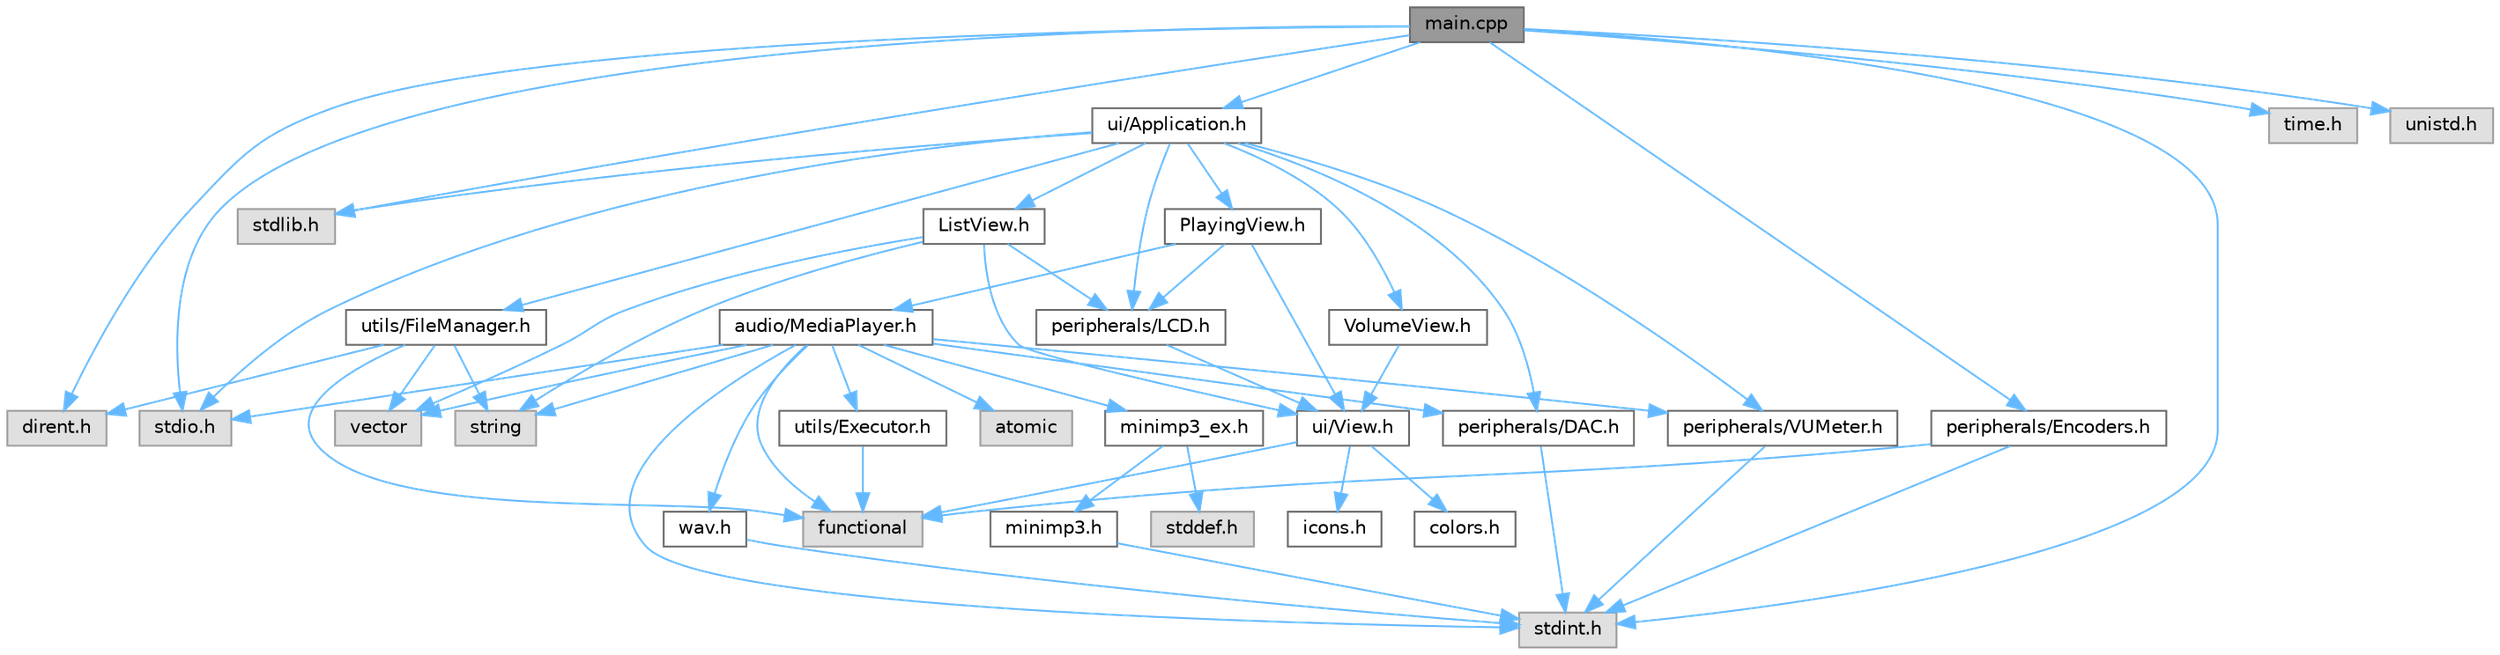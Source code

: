 digraph "main.cpp"
{
 // LATEX_PDF_SIZE
  bgcolor="transparent";
  edge [fontname=Helvetica,fontsize=10,labelfontname=Helvetica,labelfontsize=10];
  node [fontname=Helvetica,fontsize=10,shape=box,height=0.2,width=0.4];
  Node1 [id="Node000001",label="main.cpp",height=0.2,width=0.4,color="gray40", fillcolor="grey60", style="filled", fontcolor="black",tooltip=" "];
  Node1 -> Node2 [id="edge54_Node000001_Node000002",color="steelblue1",style="solid",tooltip=" "];
  Node2 [id="Node000002",label="stdlib.h",height=0.2,width=0.4,color="grey60", fillcolor="#E0E0E0", style="filled",tooltip=" "];
  Node1 -> Node3 [id="edge55_Node000001_Node000003",color="steelblue1",style="solid",tooltip=" "];
  Node3 [id="Node000003",label="stdio.h",height=0.2,width=0.4,color="grey60", fillcolor="#E0E0E0", style="filled",tooltip=" "];
  Node1 -> Node4 [id="edge56_Node000001_Node000004",color="steelblue1",style="solid",tooltip=" "];
  Node4 [id="Node000004",label="stdint.h",height=0.2,width=0.4,color="grey60", fillcolor="#E0E0E0", style="filled",tooltip=" "];
  Node1 -> Node5 [id="edge57_Node000001_Node000005",color="steelblue1",style="solid",tooltip=" "];
  Node5 [id="Node000005",label="time.h",height=0.2,width=0.4,color="grey60", fillcolor="#E0E0E0", style="filled",tooltip=" "];
  Node1 -> Node6 [id="edge58_Node000001_Node000006",color="steelblue1",style="solid",tooltip=" "];
  Node6 [id="Node000006",label="unistd.h",height=0.2,width=0.4,color="grey60", fillcolor="#E0E0E0", style="filled",tooltip=" "];
  Node1 -> Node7 [id="edge59_Node000001_Node000007",color="steelblue1",style="solid",tooltip=" "];
  Node7 [id="Node000007",label="dirent.h",height=0.2,width=0.4,color="grey60", fillcolor="#E0E0E0", style="filled",tooltip=" "];
  Node1 -> Node8 [id="edge60_Node000001_Node000008",color="steelblue1",style="solid",tooltip=" "];
  Node8 [id="Node000008",label="peripherals/Encoders.h",height=0.2,width=0.4,color="grey40", fillcolor="white", style="filled",URL="$Encoders_8h.html",tooltip=" "];
  Node8 -> Node9 [id="edge61_Node000008_Node000009",color="steelblue1",style="solid",tooltip=" "];
  Node9 [id="Node000009",label="functional",height=0.2,width=0.4,color="grey60", fillcolor="#E0E0E0", style="filled",tooltip=" "];
  Node8 -> Node4 [id="edge62_Node000008_Node000004",color="steelblue1",style="solid",tooltip=" "];
  Node1 -> Node10 [id="edge63_Node000001_Node000010",color="steelblue1",style="solid",tooltip=" "];
  Node10 [id="Node000010",label="ui/Application.h",height=0.2,width=0.4,color="grey40", fillcolor="white", style="filled",URL="$Application_8h.html",tooltip=" "];
  Node10 -> Node2 [id="edge64_Node000010_Node000002",color="steelblue1",style="solid",tooltip=" "];
  Node10 -> Node3 [id="edge65_Node000010_Node000003",color="steelblue1",style="solid",tooltip=" "];
  Node10 -> Node11 [id="edge66_Node000010_Node000011",color="steelblue1",style="solid",tooltip=" "];
  Node11 [id="Node000011",label="peripherals/LCD.h",height=0.2,width=0.4,color="grey40", fillcolor="white", style="filled",URL="$LCD_8h.html",tooltip=" "];
  Node11 -> Node12 [id="edge67_Node000011_Node000012",color="steelblue1",style="solid",tooltip=" "];
  Node12 [id="Node000012",label="ui/View.h",height=0.2,width=0.4,color="grey40", fillcolor="white", style="filled",URL="$View_8h.html",tooltip=" "];
  Node12 -> Node13 [id="edge68_Node000012_Node000013",color="steelblue1",style="solid",tooltip=" "];
  Node13 [id="Node000013",label="icons.h",height=0.2,width=0.4,color="grey40", fillcolor="white", style="filled",URL="$icons_8h.html",tooltip=" "];
  Node12 -> Node14 [id="edge69_Node000012_Node000014",color="steelblue1",style="solid",tooltip=" "];
  Node14 [id="Node000014",label="colors.h",height=0.2,width=0.4,color="grey40", fillcolor="white", style="filled",URL="$colors_8h.html",tooltip=" "];
  Node12 -> Node9 [id="edge70_Node000012_Node000009",color="steelblue1",style="solid",tooltip=" "];
  Node10 -> Node15 [id="edge71_Node000010_Node000015",color="steelblue1",style="solid",tooltip=" "];
  Node15 [id="Node000015",label="peripherals/DAC.h",height=0.2,width=0.4,color="grey40", fillcolor="white", style="filled",URL="$DAC_8h.html",tooltip=" "];
  Node15 -> Node4 [id="edge72_Node000015_Node000004",color="steelblue1",style="solid",tooltip=" "];
  Node10 -> Node16 [id="edge73_Node000010_Node000016",color="steelblue1",style="solid",tooltip=" "];
  Node16 [id="Node000016",label="peripherals/VUMeter.h",height=0.2,width=0.4,color="grey40", fillcolor="white", style="filled",URL="$VUMeter_8h.html",tooltip=" "];
  Node16 -> Node4 [id="edge74_Node000016_Node000004",color="steelblue1",style="solid",tooltip=" "];
  Node10 -> Node17 [id="edge75_Node000010_Node000017",color="steelblue1",style="solid",tooltip=" "];
  Node17 [id="Node000017",label="utils/FileManager.h",height=0.2,width=0.4,color="grey40", fillcolor="white", style="filled",URL="$FileManager_8h.html",tooltip=" "];
  Node17 -> Node7 [id="edge76_Node000017_Node000007",color="steelblue1",style="solid",tooltip=" "];
  Node17 -> Node9 [id="edge77_Node000017_Node000009",color="steelblue1",style="solid",tooltip=" "];
  Node17 -> Node18 [id="edge78_Node000017_Node000018",color="steelblue1",style="solid",tooltip=" "];
  Node18 [id="Node000018",label="vector",height=0.2,width=0.4,color="grey60", fillcolor="#E0E0E0", style="filled",tooltip=" "];
  Node17 -> Node19 [id="edge79_Node000017_Node000019",color="steelblue1",style="solid",tooltip=" "];
  Node19 [id="Node000019",label="string",height=0.2,width=0.4,color="grey60", fillcolor="#E0E0E0", style="filled",tooltip=" "];
  Node10 -> Node20 [id="edge80_Node000010_Node000020",color="steelblue1",style="solid",tooltip=" "];
  Node20 [id="Node000020",label="VolumeView.h",height=0.2,width=0.4,color="grey40", fillcolor="white", style="filled",URL="$VolumeView_8h.html",tooltip=" "];
  Node20 -> Node12 [id="edge81_Node000020_Node000012",color="steelblue1",style="solid",tooltip=" "];
  Node10 -> Node21 [id="edge82_Node000010_Node000021",color="steelblue1",style="solid",tooltip=" "];
  Node21 [id="Node000021",label="PlayingView.h",height=0.2,width=0.4,color="grey40", fillcolor="white", style="filled",URL="$PlayingView_8h.html",tooltip=" "];
  Node21 -> Node12 [id="edge83_Node000021_Node000012",color="steelblue1",style="solid",tooltip=" "];
  Node21 -> Node11 [id="edge84_Node000021_Node000011",color="steelblue1",style="solid",tooltip=" "];
  Node21 -> Node22 [id="edge85_Node000021_Node000022",color="steelblue1",style="solid",tooltip=" "];
  Node22 [id="Node000022",label="audio/MediaPlayer.h",height=0.2,width=0.4,color="grey40", fillcolor="white", style="filled",URL="$MediaPlayer_8h.html",tooltip=" "];
  Node22 -> Node4 [id="edge86_Node000022_Node000004",color="steelblue1",style="solid",tooltip=" "];
  Node22 -> Node3 [id="edge87_Node000022_Node000003",color="steelblue1",style="solid",tooltip=" "];
  Node22 -> Node19 [id="edge88_Node000022_Node000019",color="steelblue1",style="solid",tooltip=" "];
  Node22 -> Node23 [id="edge89_Node000022_Node000023",color="steelblue1",style="solid",tooltip=" "];
  Node23 [id="Node000023",label="atomic",height=0.2,width=0.4,color="grey60", fillcolor="#E0E0E0", style="filled",tooltip=" "];
  Node22 -> Node18 [id="edge90_Node000022_Node000018",color="steelblue1",style="solid",tooltip=" "];
  Node22 -> Node9 [id="edge91_Node000022_Node000009",color="steelblue1",style="solid",tooltip=" "];
  Node22 -> Node16 [id="edge92_Node000022_Node000016",color="steelblue1",style="solid",tooltip=" "];
  Node22 -> Node15 [id="edge93_Node000022_Node000015",color="steelblue1",style="solid",tooltip=" "];
  Node22 -> Node24 [id="edge94_Node000022_Node000024",color="steelblue1",style="solid",tooltip=" "];
  Node24 [id="Node000024",label="utils/Executor.h",height=0.2,width=0.4,color="grey40", fillcolor="white", style="filled",URL="$Executor_8h.html",tooltip=" "];
  Node24 -> Node9 [id="edge95_Node000024_Node000009",color="steelblue1",style="solid",tooltip=" "];
  Node22 -> Node25 [id="edge96_Node000022_Node000025",color="steelblue1",style="solid",tooltip=" "];
  Node25 [id="Node000025",label="wav.h",height=0.2,width=0.4,color="grey40", fillcolor="white", style="filled",URL="$wav_8h.html",tooltip=" "];
  Node25 -> Node4 [id="edge97_Node000025_Node000004",color="steelblue1",style="solid",tooltip=" "];
  Node22 -> Node26 [id="edge98_Node000022_Node000026",color="steelblue1",style="solid",tooltip=" "];
  Node26 [id="Node000026",label="minimp3_ex.h",height=0.2,width=0.4,color="grey40", fillcolor="white", style="filled",URL="$minimp3__ex_8h.html",tooltip=" "];
  Node26 -> Node27 [id="edge99_Node000026_Node000027",color="steelblue1",style="solid",tooltip=" "];
  Node27 [id="Node000027",label="stddef.h",height=0.2,width=0.4,color="grey60", fillcolor="#E0E0E0", style="filled",tooltip=" "];
  Node26 -> Node28 [id="edge100_Node000026_Node000028",color="steelblue1",style="solid",tooltip=" "];
  Node28 [id="Node000028",label="minimp3.h",height=0.2,width=0.4,color="grey40", fillcolor="white", style="filled",URL="$minimp3_8h.html",tooltip=" "];
  Node28 -> Node4 [id="edge101_Node000028_Node000004",color="steelblue1",style="solid",tooltip=" "];
  Node10 -> Node29 [id="edge102_Node000010_Node000029",color="steelblue1",style="solid",tooltip=" "];
  Node29 [id="Node000029",label="ListView.h",height=0.2,width=0.4,color="grey40", fillcolor="white", style="filled",URL="$ListView_8h.html",tooltip=" "];
  Node29 -> Node18 [id="edge103_Node000029_Node000018",color="steelblue1",style="solid",tooltip=" "];
  Node29 -> Node19 [id="edge104_Node000029_Node000019",color="steelblue1",style="solid",tooltip=" "];
  Node29 -> Node11 [id="edge105_Node000029_Node000011",color="steelblue1",style="solid",tooltip=" "];
  Node29 -> Node12 [id="edge106_Node000029_Node000012",color="steelblue1",style="solid",tooltip=" "];
}
